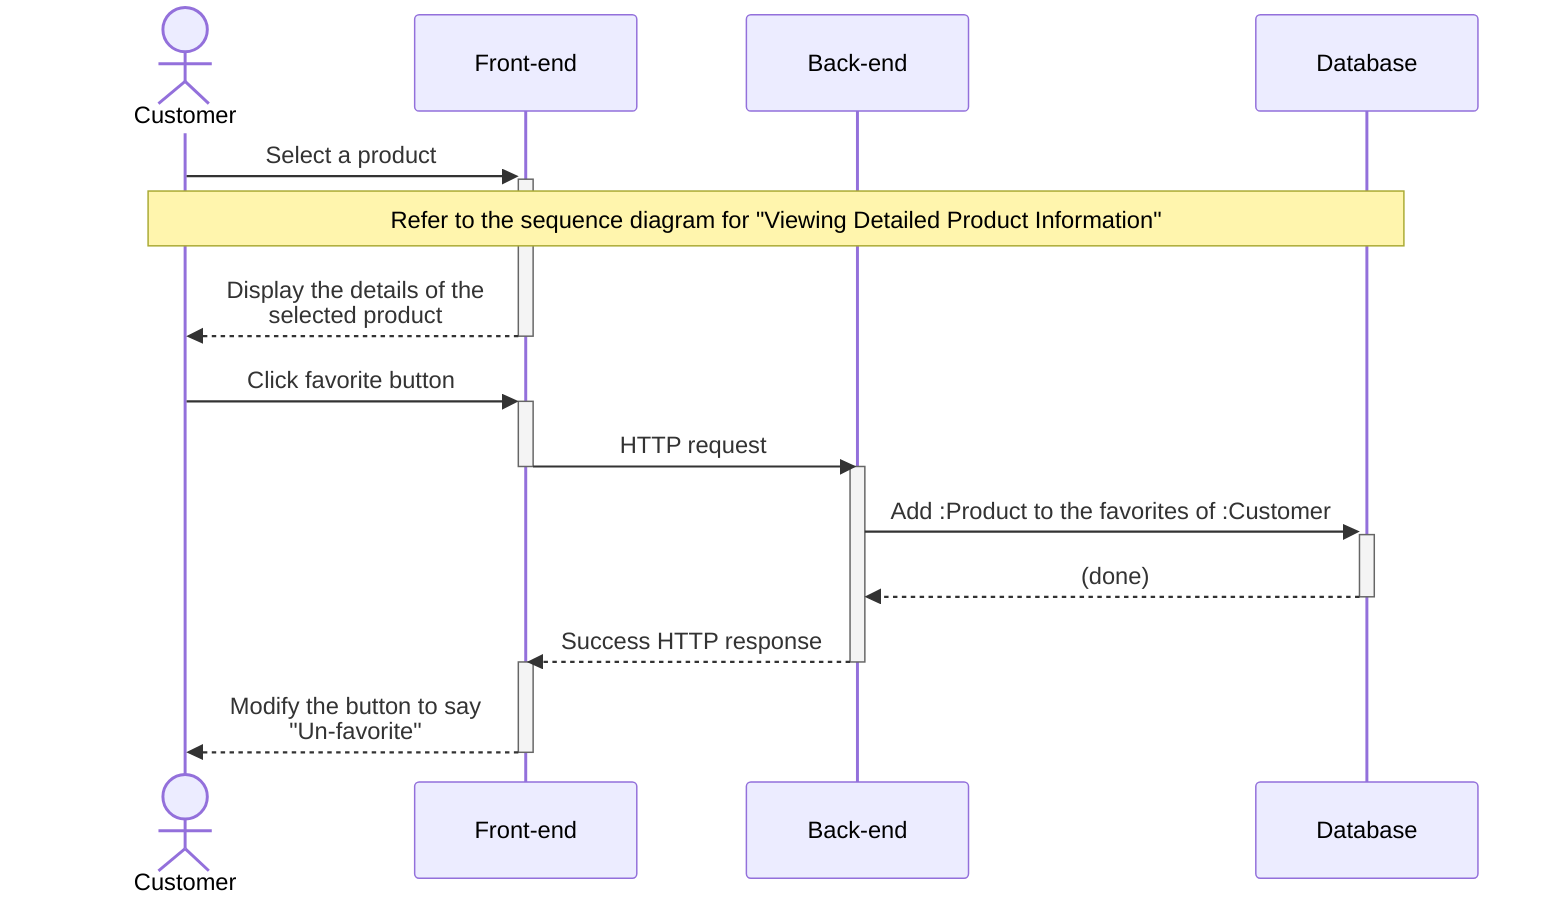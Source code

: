sequenceDiagram
    actor Customer
    participant FE as Front-end
    participant BE as Back-end
    participant DB as Database

    Customer ->>+ FE: Select a product
    note over Customer,DB: Refer to the sequence diagram for "Viewing Detailed Product Information"
    FE -->>- Customer: Display the details of the<br>selected product

    Customer ->>+ FE: Click favorite button
    FE ->> BE: HTTP request
    deactivate FE
    activate BE
    BE ->>+ DB: Add :Product to the favorites of :Customer
    DB -->>- BE: (done)
    BE -->> FE: Success HTTP response
    deactivate BE
    activate FE
    FE -->>- Customer: Modify the button to say<br>"Un-favorite"